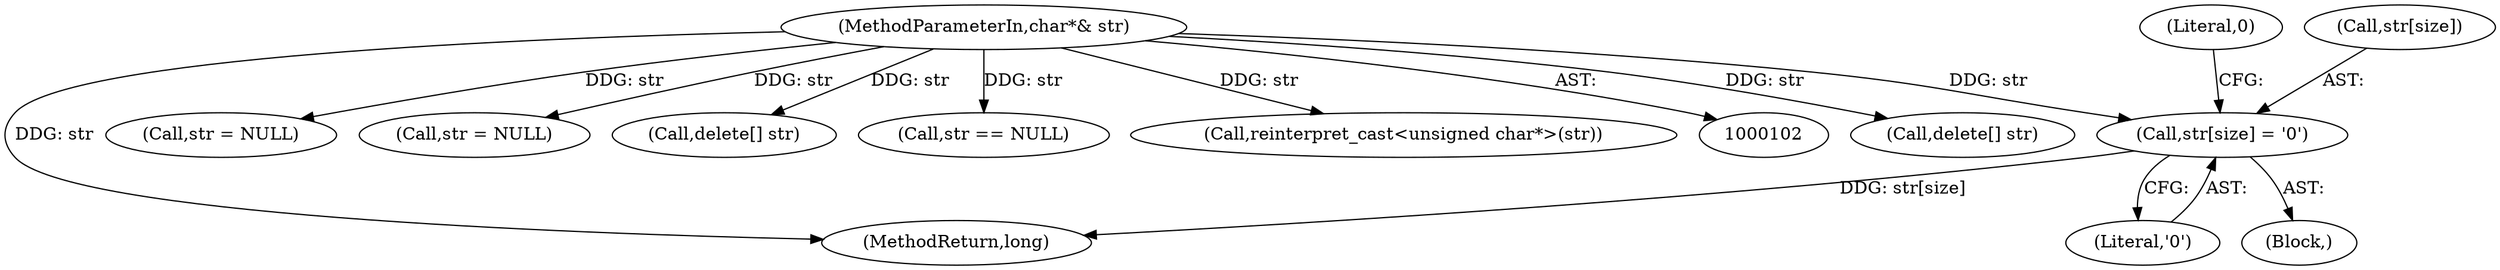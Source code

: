 digraph "1_Android_cc274e2abe8b2a6698a5c47d8aa4bb45f1f9538d_65@array" {
"1000161" [label="(Call,str[size] = '\0')"];
"1000106" [label="(MethodParameterIn,char*& str)"];
"1000107" [label="(Block,)"];
"1000108" [label="(Call,delete[] str)"];
"1000167" [label="(Literal,0)"];
"1000168" [label="(MethodReturn,long)"];
"1000156" [label="(Call,str = NULL)"];
"1000110" [label="(Call,str = NULL)"];
"1000154" [label="(Call,delete[] str)"];
"1000162" [label="(Call,str[size])"];
"1000165" [label="(Literal,'\0')"];
"1000133" [label="(Call,str == NULL)"];
"1000141" [label="(Call,reinterpret_cast<unsigned char*>(str))"];
"1000161" [label="(Call,str[size] = '\0')"];
"1000106" [label="(MethodParameterIn,char*& str)"];
"1000161" -> "1000107"  [label="AST: "];
"1000161" -> "1000165"  [label="CFG: "];
"1000162" -> "1000161"  [label="AST: "];
"1000165" -> "1000161"  [label="AST: "];
"1000167" -> "1000161"  [label="CFG: "];
"1000161" -> "1000168"  [label="DDG: str[size]"];
"1000106" -> "1000161"  [label="DDG: str"];
"1000106" -> "1000102"  [label="AST: "];
"1000106" -> "1000168"  [label="DDG: str"];
"1000106" -> "1000108"  [label="DDG: str"];
"1000106" -> "1000110"  [label="DDG: str"];
"1000106" -> "1000133"  [label="DDG: str"];
"1000106" -> "1000141"  [label="DDG: str"];
"1000106" -> "1000154"  [label="DDG: str"];
"1000106" -> "1000156"  [label="DDG: str"];
}
